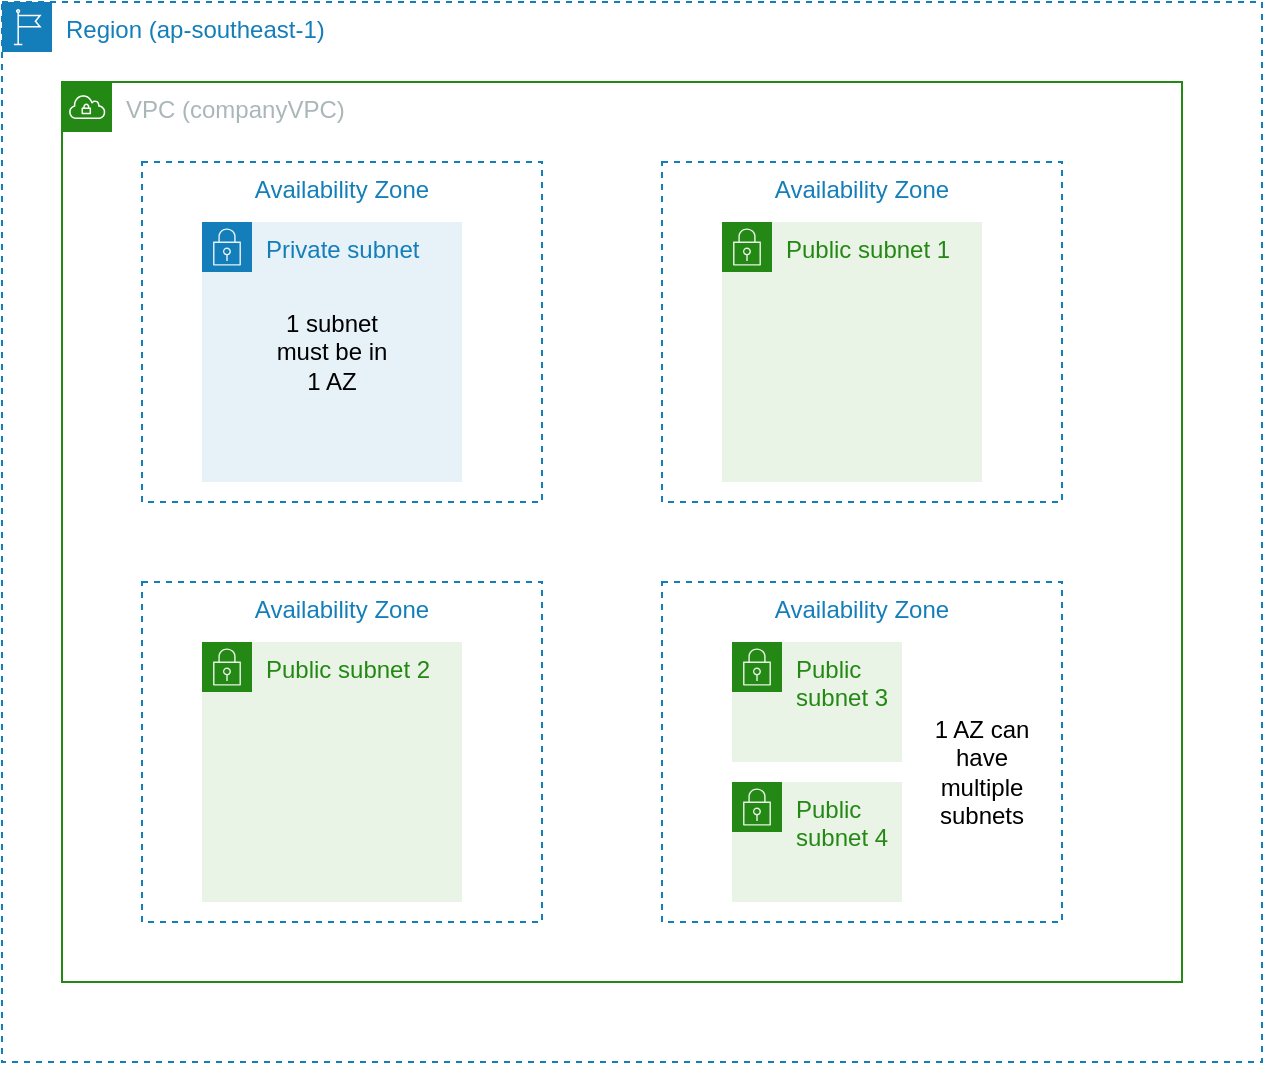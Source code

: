 <mxfile version="16.1.0" type="github">
  <diagram id="UTCtvc4WqDtAEl09huPs" name="Page-1">
    <mxGraphModel dx="1203" dy="1163" grid="1" gridSize="10" guides="1" tooltips="1" connect="1" arrows="1" fold="1" page="1" pageScale="1" pageWidth="850" pageHeight="1100" math="0" shadow="0">
      <root>
        <mxCell id="0" />
        <mxCell id="1" parent="0" />
        <mxCell id="Ejb-mYYM1d8D_vP1t5c7-2" value="Region (ap-southeast-1)" style="points=[[0,0],[0.25,0],[0.5,0],[0.75,0],[1,0],[1,0.25],[1,0.5],[1,0.75],[1,1],[0.75,1],[0.5,1],[0.25,1],[0,1],[0,0.75],[0,0.5],[0,0.25]];outlineConnect=0;gradientColor=none;html=1;whiteSpace=wrap;fontSize=12;fontStyle=0;container=1;pointerEvents=0;collapsible=0;recursiveResize=0;shape=mxgraph.aws4.group;grIcon=mxgraph.aws4.group_region;strokeColor=#147EBA;fillColor=none;verticalAlign=top;align=left;spacingLeft=30;fontColor=#147EBA;dashed=1;" parent="1" vertex="1">
          <mxGeometry x="60" y="210" width="630" height="530" as="geometry" />
        </mxCell>
        <mxCell id="Ejb-mYYM1d8D_vP1t5c7-3" value="Availability Zone" style="fillColor=none;strokeColor=#147EBA;dashed=1;verticalAlign=top;fontStyle=0;fontColor=#147EBA;" parent="Ejb-mYYM1d8D_vP1t5c7-2" vertex="1">
          <mxGeometry x="70" y="80" width="200" height="170" as="geometry" />
        </mxCell>
        <mxCell id="Ejb-mYYM1d8D_vP1t5c7-5" value="Availability Zone" style="fillColor=none;strokeColor=#147EBA;dashed=1;verticalAlign=top;fontStyle=0;fontColor=#147EBA;" parent="Ejb-mYYM1d8D_vP1t5c7-2" vertex="1">
          <mxGeometry x="330" y="80" width="200" height="170" as="geometry" />
        </mxCell>
        <mxCell id="Ejb-mYYM1d8D_vP1t5c7-6" value="Availability Zone" style="fillColor=none;strokeColor=#147EBA;dashed=1;verticalAlign=top;fontStyle=0;fontColor=#147EBA;" parent="Ejb-mYYM1d8D_vP1t5c7-2" vertex="1">
          <mxGeometry x="330" y="290" width="200" height="170" as="geometry" />
        </mxCell>
        <mxCell id="Ejb-mYYM1d8D_vP1t5c7-7" value="Availability Zone" style="fillColor=none;strokeColor=#147EBA;dashed=1;verticalAlign=top;fontStyle=0;fontColor=#147EBA;" parent="Ejb-mYYM1d8D_vP1t5c7-2" vertex="1">
          <mxGeometry x="70" y="290" width="200" height="170" as="geometry" />
        </mxCell>
        <mxCell id="OQKpDVVZ5ywf6PsZfqJ8-2" value="Public subnet 4" style="points=[[0,0],[0.25,0],[0.5,0],[0.75,0],[1,0],[1,0.25],[1,0.5],[1,0.75],[1,1],[0.75,1],[0.5,1],[0.25,1],[0,1],[0,0.75],[0,0.5],[0,0.25]];outlineConnect=0;gradientColor=none;html=1;whiteSpace=wrap;fontSize=12;fontStyle=0;container=1;pointerEvents=0;collapsible=0;recursiveResize=0;shape=mxgraph.aws4.group;grIcon=mxgraph.aws4.group_security_group;grStroke=0;strokeColor=#248814;fillColor=#E9F3E6;verticalAlign=top;align=left;spacingLeft=30;fontColor=#248814;dashed=0;" vertex="1" parent="Ejb-mYYM1d8D_vP1t5c7-2">
          <mxGeometry x="365" y="390" width="85" height="60" as="geometry" />
        </mxCell>
        <mxCell id="OQKpDVVZ5ywf6PsZfqJ8-3" value="1 AZ can have multiple subnets" style="text;html=1;strokeColor=none;fillColor=none;align=center;verticalAlign=middle;whiteSpace=wrap;rounded=0;" vertex="1" parent="Ejb-mYYM1d8D_vP1t5c7-2">
          <mxGeometry x="460" y="370" width="60" height="30" as="geometry" />
        </mxCell>
        <mxCell id="Ejb-mYYM1d8D_vP1t5c7-8" value="VPC (companyVPC)" style="points=[[0,0],[0.25,0],[0.5,0],[0.75,0],[1,0],[1,0.25],[1,0.5],[1,0.75],[1,1],[0.75,1],[0.5,1],[0.25,1],[0,1],[0,0.75],[0,0.5],[0,0.25]];outlineConnect=0;gradientColor=none;html=1;whiteSpace=wrap;fontSize=12;fontStyle=0;container=1;pointerEvents=0;collapsible=0;recursiveResize=0;shape=mxgraph.aws4.group;grIcon=mxgraph.aws4.group_vpc;strokeColor=#248814;fillColor=none;verticalAlign=top;align=left;spacingLeft=30;fontColor=#AAB7B8;dashed=0;" parent="1" vertex="1">
          <mxGeometry x="90" y="250" width="560" height="450" as="geometry" />
        </mxCell>
        <mxCell id="Ejb-mYYM1d8D_vP1t5c7-9" value="Private subnet" style="points=[[0,0],[0.25,0],[0.5,0],[0.75,0],[1,0],[1,0.25],[1,0.5],[1,0.75],[1,1],[0.75,1],[0.5,1],[0.25,1],[0,1],[0,0.75],[0,0.5],[0,0.25]];outlineConnect=0;gradientColor=none;html=1;whiteSpace=wrap;fontSize=12;fontStyle=0;container=1;pointerEvents=0;collapsible=0;recursiveResize=0;shape=mxgraph.aws4.group;grIcon=mxgraph.aws4.group_security_group;grStroke=0;strokeColor=#147EBA;fillColor=#E6F2F8;verticalAlign=top;align=left;spacingLeft=30;fontColor=#147EBA;dashed=0;" parent="Ejb-mYYM1d8D_vP1t5c7-8" vertex="1">
          <mxGeometry x="70" y="70" width="130" height="130" as="geometry" />
        </mxCell>
        <mxCell id="OQKpDVVZ5ywf6PsZfqJ8-1" value="1 subnet must be in 1 AZ" style="text;html=1;strokeColor=none;fillColor=none;align=center;verticalAlign=middle;whiteSpace=wrap;rounded=0;" vertex="1" parent="Ejb-mYYM1d8D_vP1t5c7-9">
          <mxGeometry x="35" y="50" width="60" height="30" as="geometry" />
        </mxCell>
        <mxCell id="Ejb-mYYM1d8D_vP1t5c7-10" value="Public subnet 1" style="points=[[0,0],[0.25,0],[0.5,0],[0.75,0],[1,0],[1,0.25],[1,0.5],[1,0.75],[1,1],[0.75,1],[0.5,1],[0.25,1],[0,1],[0,0.75],[0,0.5],[0,0.25]];outlineConnect=0;gradientColor=none;html=1;whiteSpace=wrap;fontSize=12;fontStyle=0;container=1;pointerEvents=0;collapsible=0;recursiveResize=0;shape=mxgraph.aws4.group;grIcon=mxgraph.aws4.group_security_group;grStroke=0;strokeColor=#248814;fillColor=#E9F3E6;verticalAlign=top;align=left;spacingLeft=30;fontColor=#248814;dashed=0;" parent="Ejb-mYYM1d8D_vP1t5c7-8" vertex="1">
          <mxGeometry x="330" y="70" width="130" height="130" as="geometry" />
        </mxCell>
        <mxCell id="Ejb-mYYM1d8D_vP1t5c7-12" value="Public subnet 2" style="points=[[0,0],[0.25,0],[0.5,0],[0.75,0],[1,0],[1,0.25],[1,0.5],[1,0.75],[1,1],[0.75,1],[0.5,1],[0.25,1],[0,1],[0,0.75],[0,0.5],[0,0.25]];outlineConnect=0;gradientColor=none;html=1;whiteSpace=wrap;fontSize=12;fontStyle=0;container=1;pointerEvents=0;collapsible=0;recursiveResize=0;shape=mxgraph.aws4.group;grIcon=mxgraph.aws4.group_security_group;grStroke=0;strokeColor=#248814;fillColor=#E9F3E6;verticalAlign=top;align=left;spacingLeft=30;fontColor=#248814;dashed=0;" parent="Ejb-mYYM1d8D_vP1t5c7-8" vertex="1">
          <mxGeometry x="70" y="280" width="130" height="130" as="geometry" />
        </mxCell>
        <mxCell id="Ejb-mYYM1d8D_vP1t5c7-13" value="Public subnet 3" style="points=[[0,0],[0.25,0],[0.5,0],[0.75,0],[1,0],[1,0.25],[1,0.5],[1,0.75],[1,1],[0.75,1],[0.5,1],[0.25,1],[0,1],[0,0.75],[0,0.5],[0,0.25]];outlineConnect=0;gradientColor=none;html=1;whiteSpace=wrap;fontSize=12;fontStyle=0;container=1;pointerEvents=0;collapsible=0;recursiveResize=0;shape=mxgraph.aws4.group;grIcon=mxgraph.aws4.group_security_group;grStroke=0;strokeColor=#248814;fillColor=#E9F3E6;verticalAlign=top;align=left;spacingLeft=30;fontColor=#248814;dashed=0;" parent="Ejb-mYYM1d8D_vP1t5c7-8" vertex="1">
          <mxGeometry x="335" y="280" width="85" height="60" as="geometry" />
        </mxCell>
      </root>
    </mxGraphModel>
  </diagram>
</mxfile>
